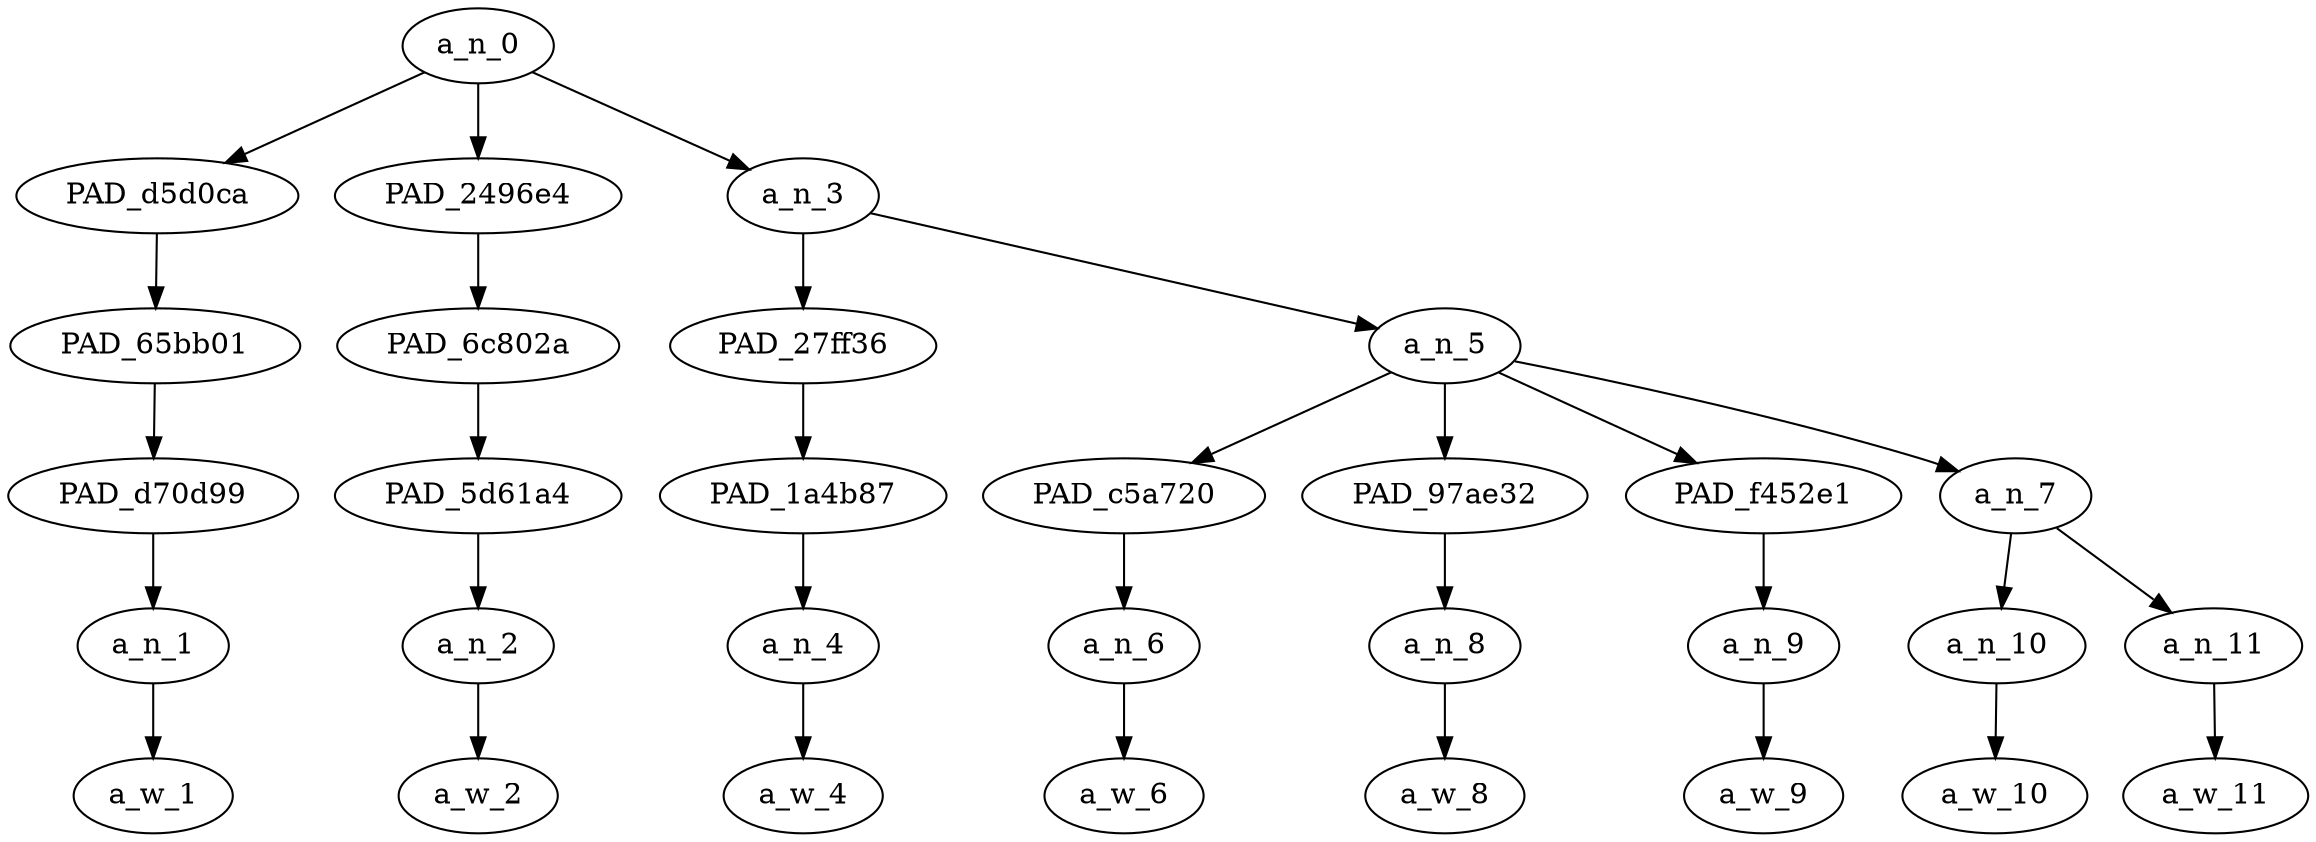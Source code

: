 strict digraph "" {
	a_n_0	[div_dir=1,
		index=0,
		level=5,
		pos="1.5208333333333333,5!",
		text_span="[0, 1, 2, 3, 4, 5, 6, 7]",
		value=1.00000002];
	PAD_d5d0ca	[div_dir=1,
		index=0,
		level=4,
		pos="0.0,4!",
		text_span="[0]",
		value=0.10330921];
	a_n_0 -> PAD_d5d0ca;
	PAD_2496e4	[div_dir=1,
		index=1,
		level=4,
		pos="1.0,4!",
		text_span="[1]",
		value=0.07938296];
	a_n_0 -> PAD_2496e4;
	a_n_3	[div_dir=1,
		index=2,
		level=4,
		pos="3.5625,4!",
		text_span="[2, 3, 4, 5, 6, 7]",
		value=0.81644048];
	a_n_0 -> a_n_3;
	PAD_65bb01	[div_dir=1,
		index=0,
		level=3,
		pos="0.0,3!",
		text_span="[0]",
		value=0.10330921];
	PAD_d5d0ca -> PAD_65bb01;
	PAD_d70d99	[div_dir=1,
		index=0,
		level=2,
		pos="0.0,2!",
		text_span="[0]",
		value=0.10330921];
	PAD_65bb01 -> PAD_d70d99;
	a_n_1	[div_dir=1,
		index=0,
		level=1,
		pos="0.0,1!",
		text_span="[0]",
		value=0.10330921];
	PAD_d70d99 -> a_n_1;
	a_w_1	[div_dir=0,
		index=0,
		level=0,
		pos="0,0!",
		text_span="[0]",
		value="<user>"];
	a_n_1 -> a_w_1;
	PAD_6c802a	[div_dir=1,
		index=1,
		level=3,
		pos="1.0,3!",
		text_span="[1]",
		value=0.07938296];
	PAD_2496e4 -> PAD_6c802a;
	PAD_5d61a4	[div_dir=1,
		index=1,
		level=2,
		pos="1.0,2!",
		text_span="[1]",
		value=0.07938296];
	PAD_6c802a -> PAD_5d61a4;
	a_n_2	[div_dir=1,
		index=1,
		level=1,
		pos="1.0,1!",
		text_span="[1]",
		value=0.07938296];
	PAD_5d61a4 -> a_n_2;
	a_w_2	[div_dir=0,
		index=1,
		level=0,
		pos="1,0!",
		text_span="[1]",
		value=i];
	a_n_2 -> a_w_2;
	PAD_27ff36	[div_dir=-1,
		index=2,
		level=3,
		pos="2.0,3!",
		text_span="[2]",
		value=0.18172350];
	a_n_3 -> PAD_27ff36;
	a_n_5	[div_dir=1,
		index=3,
		level=3,
		pos="5.125,3!",
		text_span="[3, 4, 5, 6, 7]",
		value=0.63411276];
	a_n_3 -> a_n_5;
	PAD_1a4b87	[div_dir=-1,
		index=2,
		level=2,
		pos="2.0,2!",
		text_span="[2]",
		value=0.18172350];
	PAD_27ff36 -> PAD_1a4b87;
	a_n_4	[div_dir=-1,
		index=2,
		level=1,
		pos="2.0,1!",
		text_span="[2]",
		value=0.18172350];
	PAD_1a4b87 -> a_n_4;
	a_w_4	[div_dir=0,
		index=2,
		level=0,
		pos="2,0!",
		text_span="[2]",
		value=dont];
	a_n_4 -> a_w_4;
	PAD_c5a720	[div_dir=1,
		index=3,
		level=2,
		pos="3.0,2!",
		text_span="[3]",
		value=0.07527080];
	a_n_5 -> PAD_c5a720;
	PAD_97ae32	[div_dir=1,
		index=5,
		level=2,
		pos="6.0,2!",
		text_span="[6]",
		value=0.09045332];
	a_n_5 -> PAD_97ae32;
	PAD_f452e1	[div_dir=1,
		index=6,
		level=2,
		pos="7.0,2!",
		text_span="[7]",
		value=0.22294750];
	a_n_5 -> PAD_f452e1;
	a_n_7	[div_dir=1,
		index=4,
		level=2,
		pos="4.5,2!",
		text_span="[4, 5]",
		value=0.24449254];
	a_n_5 -> a_n_7;
	a_n_6	[div_dir=1,
		index=3,
		level=1,
		pos="3.0,1!",
		text_span="[3]",
		value=0.07527080];
	PAD_c5a720 -> a_n_6;
	a_w_6	[div_dir=0,
		index=3,
		level=0,
		pos="3,0!",
		text_span="[3]",
		value=like];
	a_n_6 -> a_w_6;
	a_n_8	[div_dir=1,
		index=6,
		level=1,
		pos="6.0,1!",
		text_span="[6]",
		value=0.09045332];
	PAD_97ae32 -> a_n_8;
	a_w_8	[div_dir=0,
		index=6,
		level=0,
		pos="6,0!",
		text_span="[6]",
		value=not];
	a_n_8 -> a_w_8;
	a_n_9	[div_dir=1,
		index=7,
		level=1,
		pos="7.0,1!",
		text_span="[7]",
		value=0.22294750];
	PAD_f452e1 -> a_n_9;
	a_w_9	[div_dir=0,
		index=7,
		level=0,
		pos="7,0!",
		text_span="[7]",
		value=gay];
	a_n_9 -> a_w_9;
	a_n_10	[div_dir=1,
		index=4,
		level=1,
		pos="4.0,1!",
		text_span="[4]",
		value=0.07045916];
	a_n_7 -> a_n_10;
	a_n_11	[div_dir=-1,
		index=5,
		level=1,
		pos="5.0,1!",
		text_span="[5]",
		value=0.17401878];
	a_n_7 -> a_n_11;
	a_w_10	[div_dir=0,
		index=4,
		level=0,
		pos="4,0!",
		text_span="[4]",
		value=that];
	a_n_10 -> a_w_10;
	a_w_11	[div_dir=0,
		index=5,
		level=0,
		pos="5,0!",
		text_span="[5]",
		value=ur];
	a_n_11 -> a_w_11;
}
